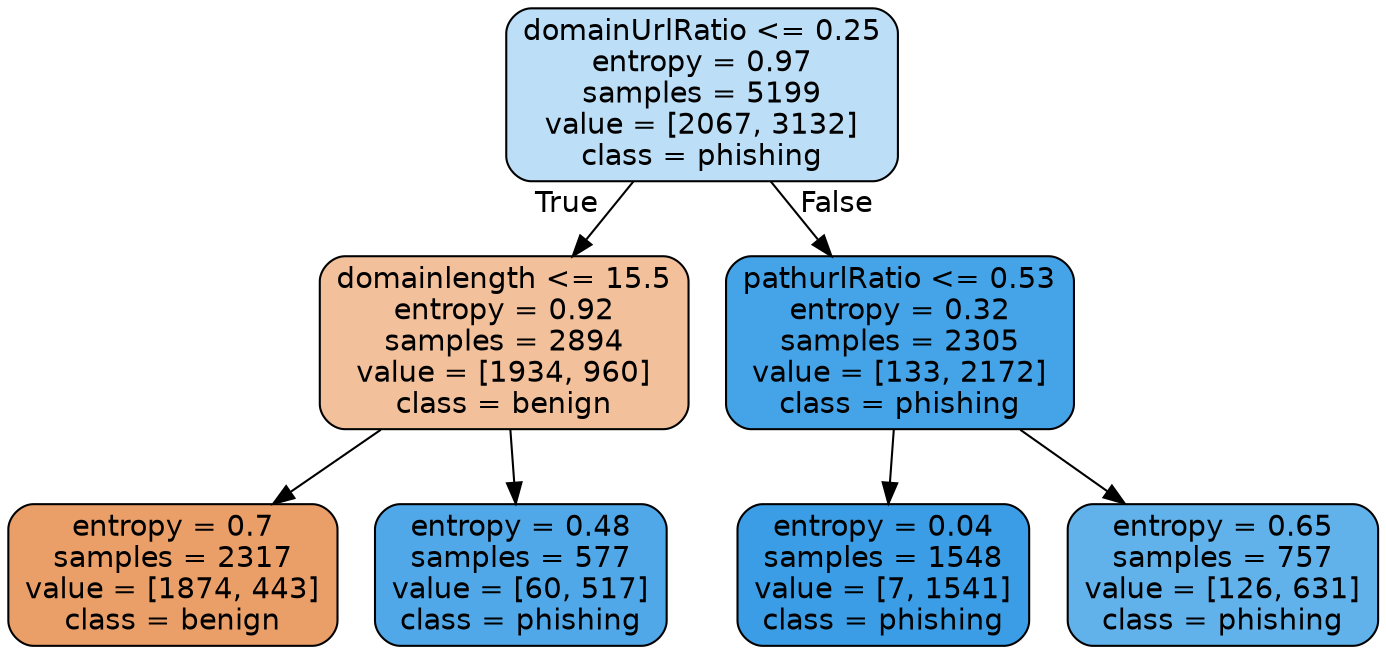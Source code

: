 digraph Tree {
node [shape=box, style="filled, rounded", color="black", fontname="helvetica"] ;
edge [fontname="helvetica"] ;
0 [label="domainUrlRatio <= 0.25\nentropy = 0.97\nsamples = 5199\nvalue = [2067, 3132]\nclass = phishing", fillcolor="#bcdef6"] ;
1 [label="domainlength <= 15.5\nentropy = 0.92\nsamples = 2894\nvalue = [1934, 960]\nclass = benign", fillcolor="#f2c09b"] ;
0 -> 1 [labeldistance=2.5, labelangle=45, headlabel="True"] ;
2 [label="entropy = 0.7\nsamples = 2317\nvalue = [1874, 443]\nclass = benign", fillcolor="#eb9f68"] ;
1 -> 2 ;
3 [label="entropy = 0.48\nsamples = 577\nvalue = [60, 517]\nclass = phishing", fillcolor="#50a8e8"] ;
1 -> 3 ;
4 [label="pathurlRatio <= 0.53\nentropy = 0.32\nsamples = 2305\nvalue = [133, 2172]\nclass = phishing", fillcolor="#45a3e7"] ;
0 -> 4 [labeldistance=2.5, labelangle=-45, headlabel="False"] ;
5 [label="entropy = 0.04\nsamples = 1548\nvalue = [7, 1541]\nclass = phishing", fillcolor="#3a9de5"] ;
4 -> 5 ;
6 [label="entropy = 0.65\nsamples = 757\nvalue = [126, 631]\nclass = phishing", fillcolor="#61b1ea"] ;
4 -> 6 ;
}
